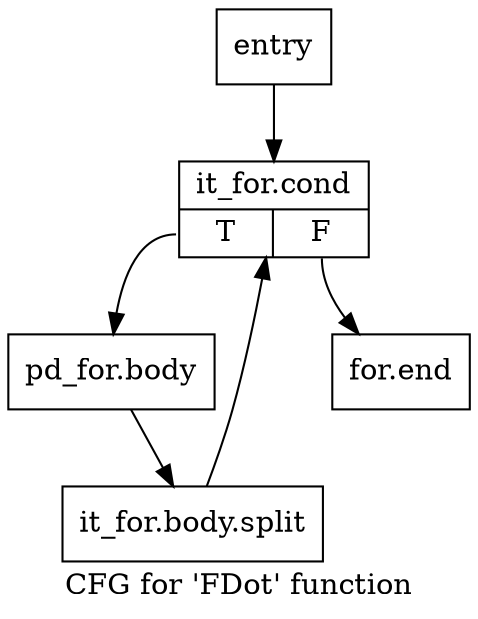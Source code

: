 digraph "CFG for 'FDot' function" {
	label="CFG for 'FDot' function";

	Node0x2e93a30 [shape=record,label="{entry}"];
	Node0x2e93a30 -> Node0x2e93a80;
	Node0x2e93a80 [shape=record,label="{it_for.cond|{<s0>T|<s1>F}}"];
	Node0x2e93a80:s0 -> Node0x2e93ad0;
	Node0x2e93a80:s1 -> Node0x2e93b20;
	Node0x2e93ad0 [shape=record,label="{pd_for.body}"];
	Node0x2e93ad0 -> Node0x373d6f0;
	Node0x373d6f0 [shape=record,label="{it_for.body.split}"];
	Node0x373d6f0 -> Node0x2e93a80;
	Node0x2e93b20 [shape=record,label="{for.end}"];
}
